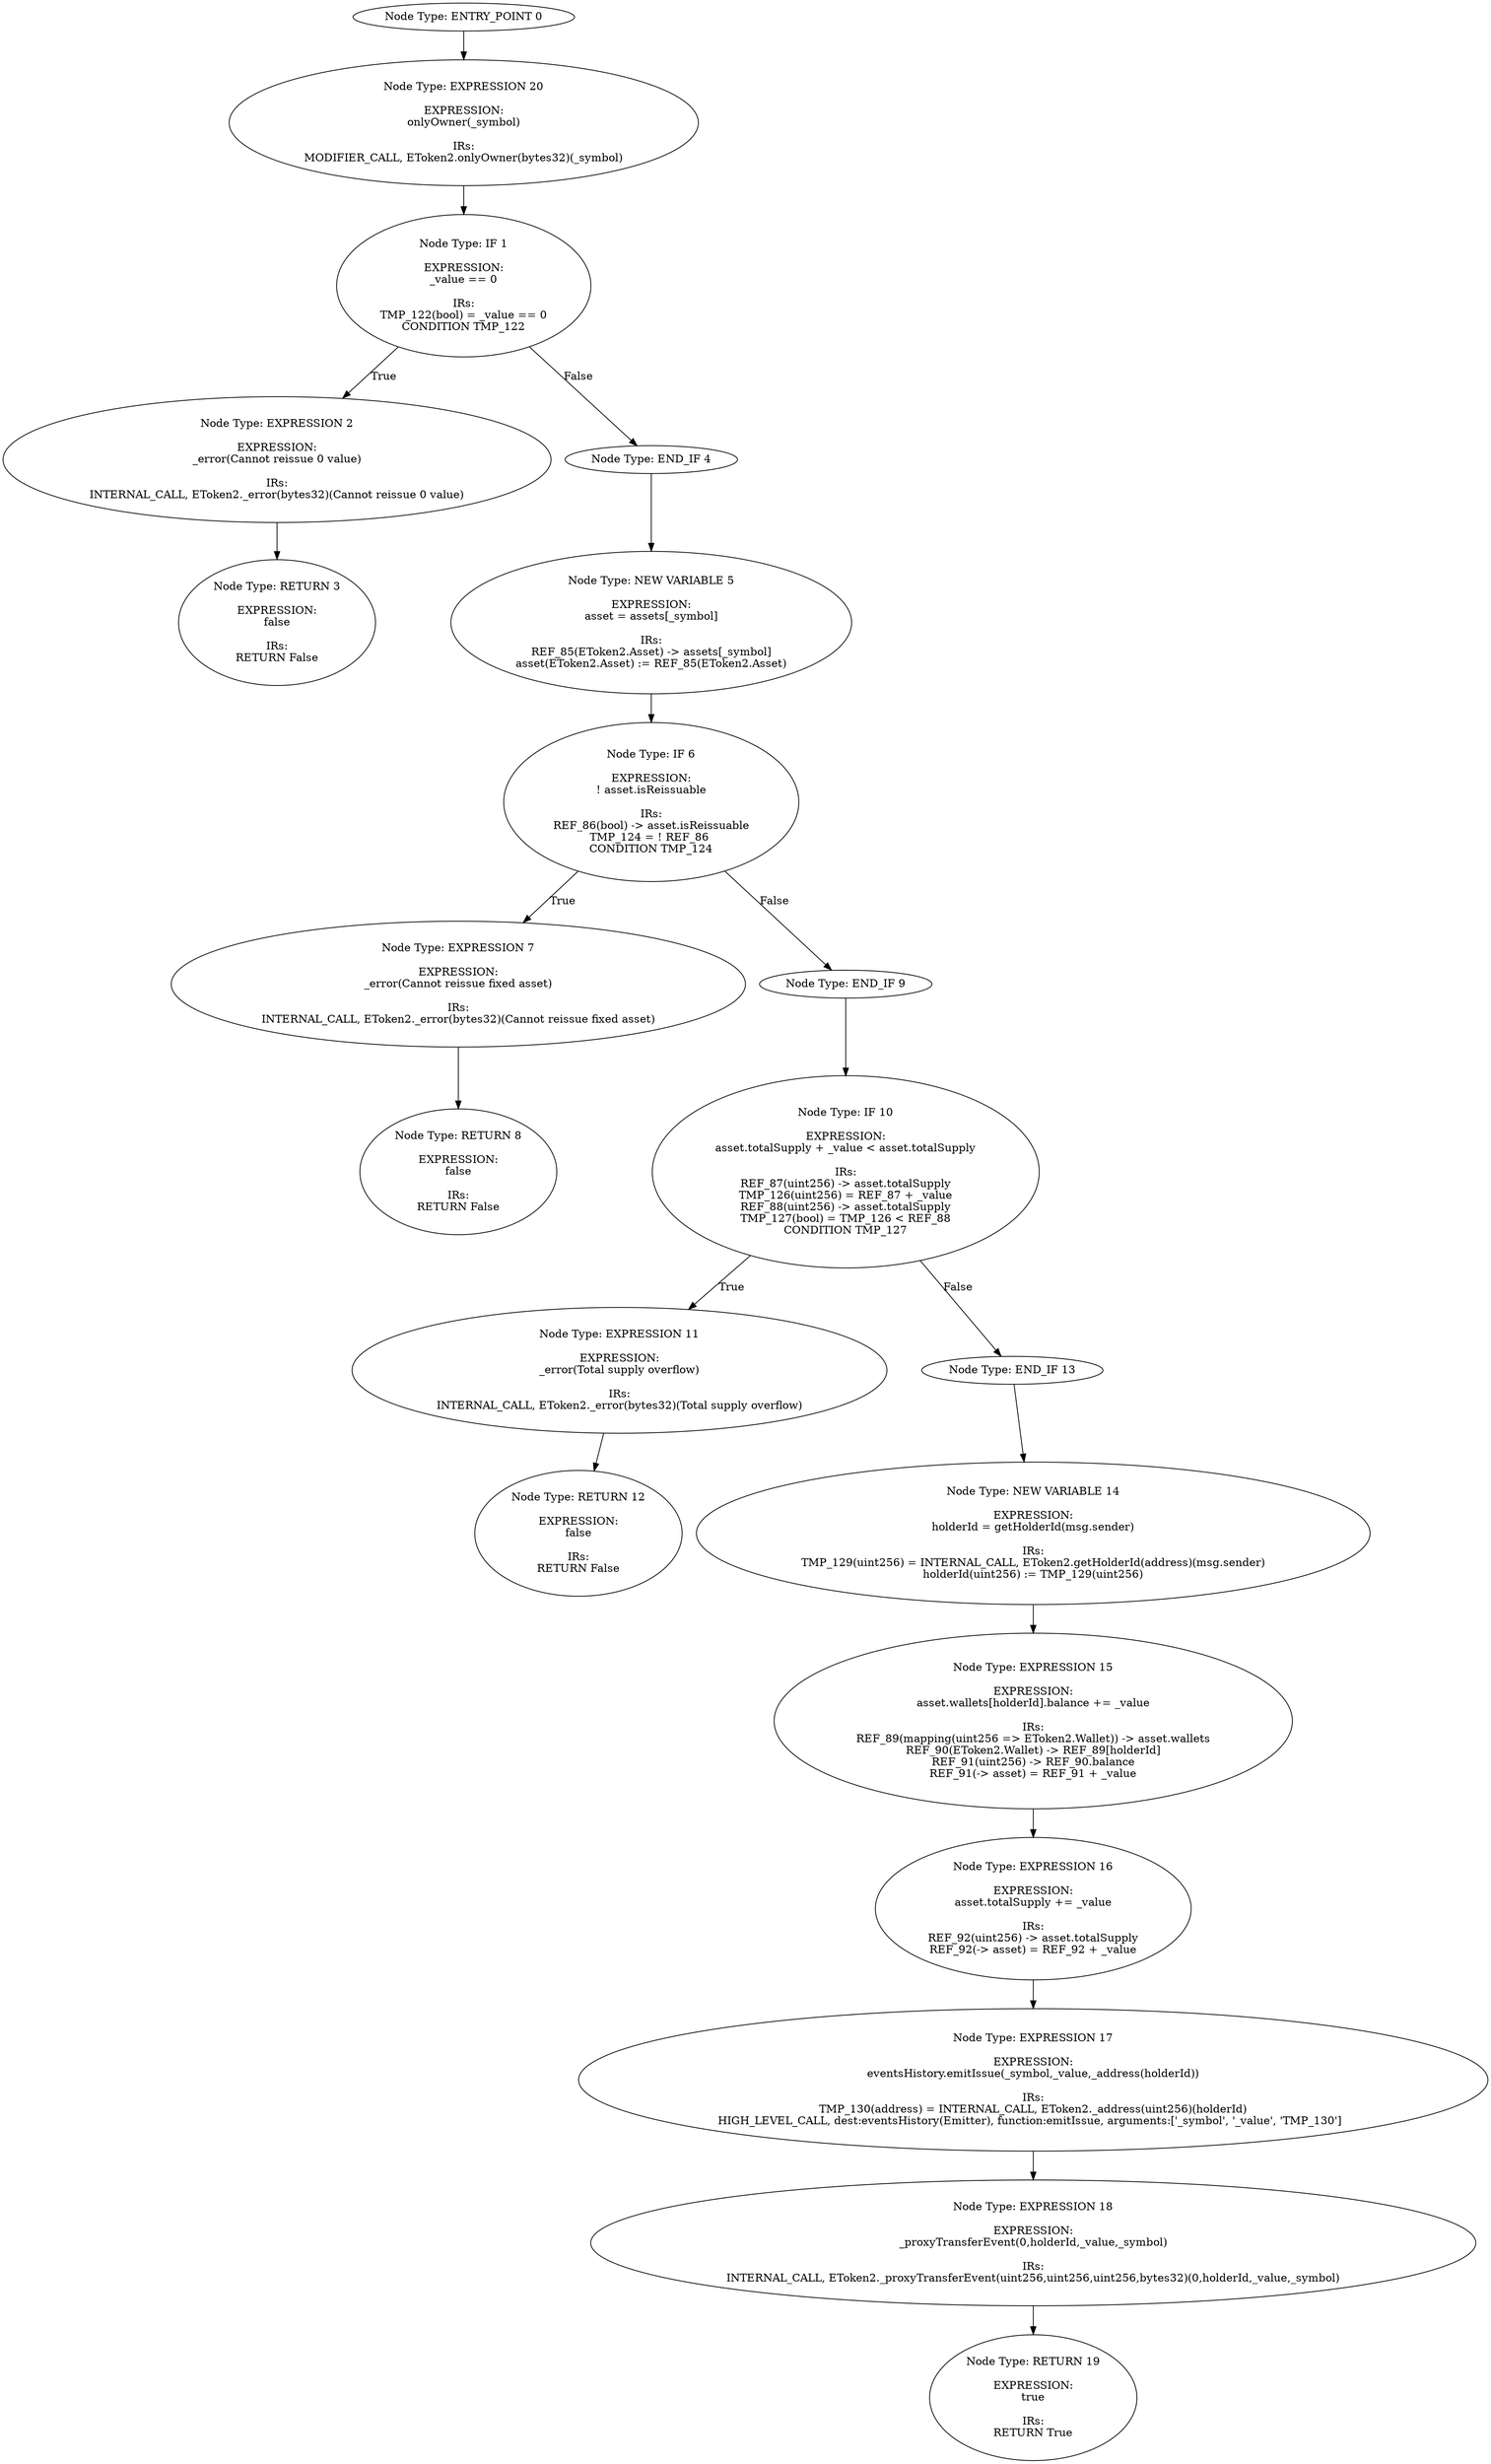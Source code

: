 digraph{
0[label="Node Type: ENTRY_POINT 0
"];
0->20;
1[label="Node Type: IF 1

EXPRESSION:
_value == 0

IRs:
TMP_122(bool) = _value == 0
CONDITION TMP_122"];
1->2[label="True"];
1->4[label="False"];
2[label="Node Type: EXPRESSION 2

EXPRESSION:
_error(Cannot reissue 0 value)

IRs:
INTERNAL_CALL, EToken2._error(bytes32)(Cannot reissue 0 value)"];
2->3;
3[label="Node Type: RETURN 3

EXPRESSION:
false

IRs:
RETURN False"];
4[label="Node Type: END_IF 4
"];
4->5;
5[label="Node Type: NEW VARIABLE 5

EXPRESSION:
asset = assets[_symbol]

IRs:
REF_85(EToken2.Asset) -> assets[_symbol]
asset(EToken2.Asset) := REF_85(EToken2.Asset)"];
5->6;
6[label="Node Type: IF 6

EXPRESSION:
! asset.isReissuable

IRs:
REF_86(bool) -> asset.isReissuable
TMP_124 = ! REF_86 
CONDITION TMP_124"];
6->7[label="True"];
6->9[label="False"];
7[label="Node Type: EXPRESSION 7

EXPRESSION:
_error(Cannot reissue fixed asset)

IRs:
INTERNAL_CALL, EToken2._error(bytes32)(Cannot reissue fixed asset)"];
7->8;
8[label="Node Type: RETURN 8

EXPRESSION:
false

IRs:
RETURN False"];
9[label="Node Type: END_IF 9
"];
9->10;
10[label="Node Type: IF 10

EXPRESSION:
asset.totalSupply + _value < asset.totalSupply

IRs:
REF_87(uint256) -> asset.totalSupply
TMP_126(uint256) = REF_87 + _value
REF_88(uint256) -> asset.totalSupply
TMP_127(bool) = TMP_126 < REF_88
CONDITION TMP_127"];
10->11[label="True"];
10->13[label="False"];
11[label="Node Type: EXPRESSION 11

EXPRESSION:
_error(Total supply overflow)

IRs:
INTERNAL_CALL, EToken2._error(bytes32)(Total supply overflow)"];
11->12;
12[label="Node Type: RETURN 12

EXPRESSION:
false

IRs:
RETURN False"];
13[label="Node Type: END_IF 13
"];
13->14;
14[label="Node Type: NEW VARIABLE 14

EXPRESSION:
holderId = getHolderId(msg.sender)

IRs:
TMP_129(uint256) = INTERNAL_CALL, EToken2.getHolderId(address)(msg.sender)
holderId(uint256) := TMP_129(uint256)"];
14->15;
15[label="Node Type: EXPRESSION 15

EXPRESSION:
asset.wallets[holderId].balance += _value

IRs:
REF_89(mapping(uint256 => EToken2.Wallet)) -> asset.wallets
REF_90(EToken2.Wallet) -> REF_89[holderId]
REF_91(uint256) -> REF_90.balance
REF_91(-> asset) = REF_91 + _value"];
15->16;
16[label="Node Type: EXPRESSION 16

EXPRESSION:
asset.totalSupply += _value

IRs:
REF_92(uint256) -> asset.totalSupply
REF_92(-> asset) = REF_92 + _value"];
16->17;
17[label="Node Type: EXPRESSION 17

EXPRESSION:
eventsHistory.emitIssue(_symbol,_value,_address(holderId))

IRs:
TMP_130(address) = INTERNAL_CALL, EToken2._address(uint256)(holderId)
HIGH_LEVEL_CALL, dest:eventsHistory(Emitter), function:emitIssue, arguments:['_symbol', '_value', 'TMP_130']  "];
17->18;
18[label="Node Type: EXPRESSION 18

EXPRESSION:
_proxyTransferEvent(0,holderId,_value,_symbol)

IRs:
INTERNAL_CALL, EToken2._proxyTransferEvent(uint256,uint256,uint256,bytes32)(0,holderId,_value,_symbol)"];
18->19;
19[label="Node Type: RETURN 19

EXPRESSION:
true

IRs:
RETURN True"];
20[label="Node Type: EXPRESSION 20

EXPRESSION:
onlyOwner(_symbol)

IRs:
MODIFIER_CALL, EToken2.onlyOwner(bytes32)(_symbol)"];
20->1;
}
